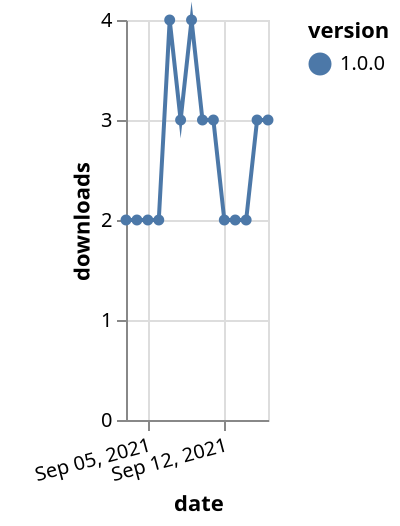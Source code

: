 {"$schema": "https://vega.github.io/schema/vega-lite/v5.json", "description": "A simple bar chart with embedded data.", "data": {"values": [{"date": "2021-09-03", "total": 2759, "delta": 2, "version": "1.0.0"}, {"date": "2021-09-04", "total": 2761, "delta": 2, "version": "1.0.0"}, {"date": "2021-09-05", "total": 2763, "delta": 2, "version": "1.0.0"}, {"date": "2021-09-06", "total": 2765, "delta": 2, "version": "1.0.0"}, {"date": "2021-09-07", "total": 2769, "delta": 4, "version": "1.0.0"}, {"date": "2021-09-08", "total": 2772, "delta": 3, "version": "1.0.0"}, {"date": "2021-09-09", "total": 2776, "delta": 4, "version": "1.0.0"}, {"date": "2021-09-10", "total": 2779, "delta": 3, "version": "1.0.0"}, {"date": "2021-09-11", "total": 2782, "delta": 3, "version": "1.0.0"}, {"date": "2021-09-12", "total": 2784, "delta": 2, "version": "1.0.0"}, {"date": "2021-09-13", "total": 2786, "delta": 2, "version": "1.0.0"}, {"date": "2021-09-14", "total": 2788, "delta": 2, "version": "1.0.0"}, {"date": "2021-09-15", "total": 2791, "delta": 3, "version": "1.0.0"}, {"date": "2021-09-16", "total": 2794, "delta": 3, "version": "1.0.0"}]}, "width": "container", "mark": {"type": "line", "point": {"filled": true}}, "encoding": {"x": {"field": "date", "type": "temporal", "timeUnit": "yearmonthdate", "title": "date", "axis": {"labelAngle": -15}}, "y": {"field": "delta", "type": "quantitative", "title": "downloads"}, "color": {"field": "version", "type": "nominal"}, "tooltip": {"field": "delta"}}}